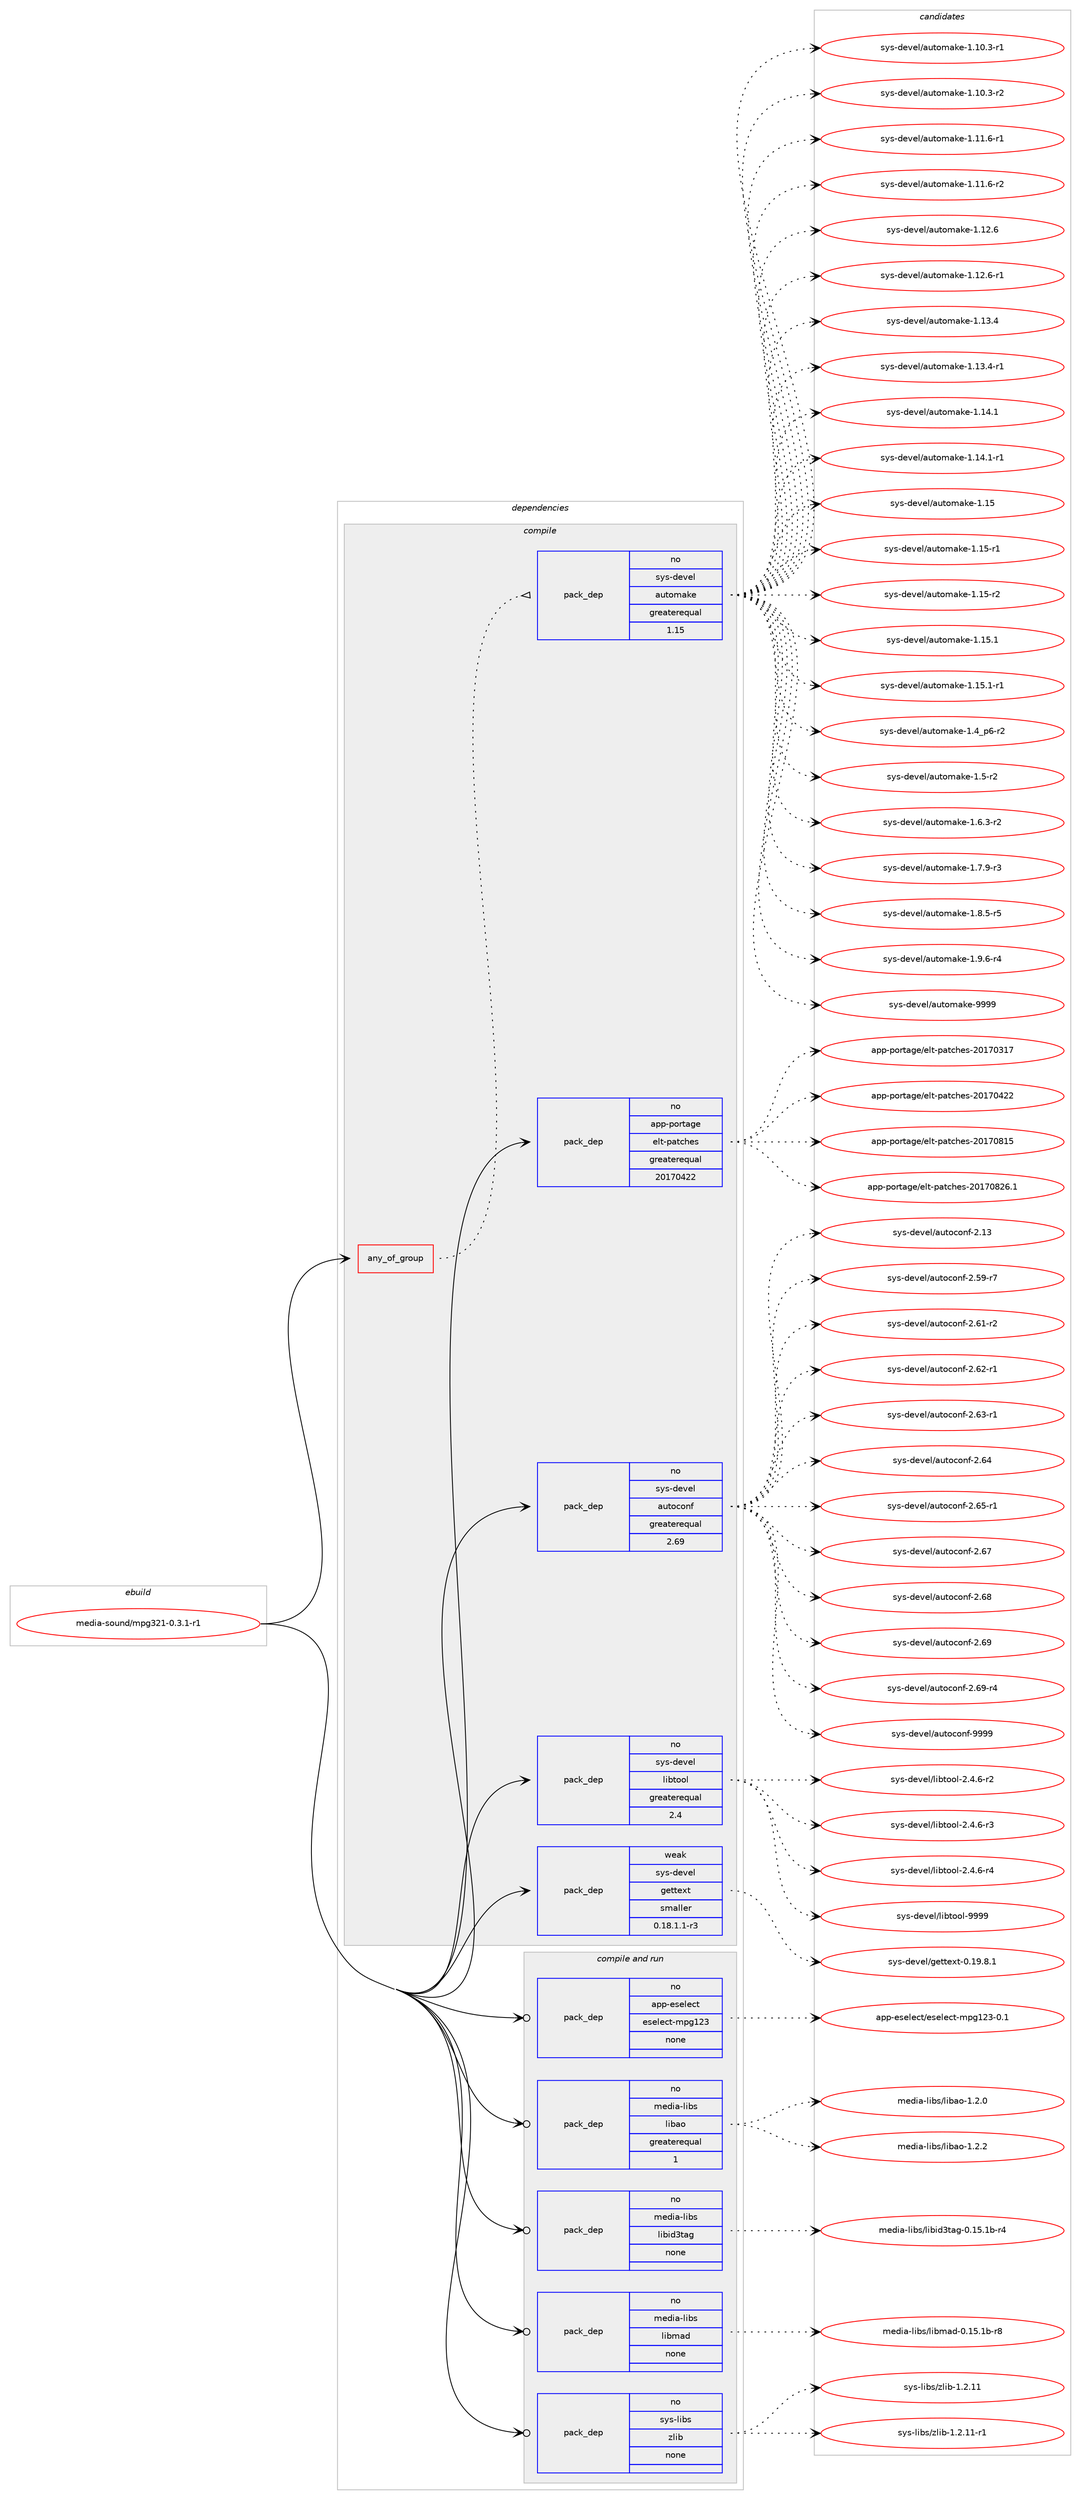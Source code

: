 digraph prolog {

# *************
# Graph options
# *************

newrank=true;
concentrate=true;
compound=true;
graph [rankdir=LR,fontname=Helvetica,fontsize=10,ranksep=1.5];#, ranksep=2.5, nodesep=0.2];
edge  [arrowhead=vee];
node  [fontname=Helvetica,fontsize=10];

# **********
# The ebuild
# **********

subgraph cluster_leftcol {
color=gray;
rank=same;
label=<<i>ebuild</i>>;
id [label="media-sound/mpg321-0.3.1-r1", color=red, width=4, href="../media-sound/mpg321-0.3.1-r1.svg"];
}

# ****************
# The dependencies
# ****************

subgraph cluster_midcol {
color=gray;
label=<<i>dependencies</i>>;
subgraph cluster_compile {
fillcolor="#eeeeee";
style=filled;
label=<<i>compile</i>>;
subgraph any6029 {
dependency384021 [label=<<TABLE BORDER="0" CELLBORDER="1" CELLSPACING="0" CELLPADDING="4"><TR><TD CELLPADDING="10">any_of_group</TD></TR></TABLE>>, shape=none, color=red];subgraph pack283557 {
dependency384022 [label=<<TABLE BORDER="0" CELLBORDER="1" CELLSPACING="0" CELLPADDING="4" WIDTH="220"><TR><TD ROWSPAN="6" CELLPADDING="30">pack_dep</TD></TR><TR><TD WIDTH="110">no</TD></TR><TR><TD>sys-devel</TD></TR><TR><TD>automake</TD></TR><TR><TD>greaterequal</TD></TR><TR><TD>1.15</TD></TR></TABLE>>, shape=none, color=blue];
}
dependency384021:e -> dependency384022:w [weight=20,style="dotted",arrowhead="oinv"];
}
id:e -> dependency384021:w [weight=20,style="solid",arrowhead="vee"];
subgraph pack283558 {
dependency384023 [label=<<TABLE BORDER="0" CELLBORDER="1" CELLSPACING="0" CELLPADDING="4" WIDTH="220"><TR><TD ROWSPAN="6" CELLPADDING="30">pack_dep</TD></TR><TR><TD WIDTH="110">no</TD></TR><TR><TD>app-portage</TD></TR><TR><TD>elt-patches</TD></TR><TR><TD>greaterequal</TD></TR><TR><TD>20170422</TD></TR></TABLE>>, shape=none, color=blue];
}
id:e -> dependency384023:w [weight=20,style="solid",arrowhead="vee"];
subgraph pack283559 {
dependency384024 [label=<<TABLE BORDER="0" CELLBORDER="1" CELLSPACING="0" CELLPADDING="4" WIDTH="220"><TR><TD ROWSPAN="6" CELLPADDING="30">pack_dep</TD></TR><TR><TD WIDTH="110">no</TD></TR><TR><TD>sys-devel</TD></TR><TR><TD>autoconf</TD></TR><TR><TD>greaterequal</TD></TR><TR><TD>2.69</TD></TR></TABLE>>, shape=none, color=blue];
}
id:e -> dependency384024:w [weight=20,style="solid",arrowhead="vee"];
subgraph pack283560 {
dependency384025 [label=<<TABLE BORDER="0" CELLBORDER="1" CELLSPACING="0" CELLPADDING="4" WIDTH="220"><TR><TD ROWSPAN="6" CELLPADDING="30">pack_dep</TD></TR><TR><TD WIDTH="110">no</TD></TR><TR><TD>sys-devel</TD></TR><TR><TD>libtool</TD></TR><TR><TD>greaterequal</TD></TR><TR><TD>2.4</TD></TR></TABLE>>, shape=none, color=blue];
}
id:e -> dependency384025:w [weight=20,style="solid",arrowhead="vee"];
subgraph pack283561 {
dependency384026 [label=<<TABLE BORDER="0" CELLBORDER="1" CELLSPACING="0" CELLPADDING="4" WIDTH="220"><TR><TD ROWSPAN="6" CELLPADDING="30">pack_dep</TD></TR><TR><TD WIDTH="110">weak</TD></TR><TR><TD>sys-devel</TD></TR><TR><TD>gettext</TD></TR><TR><TD>smaller</TD></TR><TR><TD>0.18.1.1-r3</TD></TR></TABLE>>, shape=none, color=blue];
}
id:e -> dependency384026:w [weight=20,style="solid",arrowhead="vee"];
}
subgraph cluster_compileandrun {
fillcolor="#eeeeee";
style=filled;
label=<<i>compile and run</i>>;
subgraph pack283562 {
dependency384027 [label=<<TABLE BORDER="0" CELLBORDER="1" CELLSPACING="0" CELLPADDING="4" WIDTH="220"><TR><TD ROWSPAN="6" CELLPADDING="30">pack_dep</TD></TR><TR><TD WIDTH="110">no</TD></TR><TR><TD>app-eselect</TD></TR><TR><TD>eselect-mpg123</TD></TR><TR><TD>none</TD></TR><TR><TD></TD></TR></TABLE>>, shape=none, color=blue];
}
id:e -> dependency384027:w [weight=20,style="solid",arrowhead="odotvee"];
subgraph pack283563 {
dependency384028 [label=<<TABLE BORDER="0" CELLBORDER="1" CELLSPACING="0" CELLPADDING="4" WIDTH="220"><TR><TD ROWSPAN="6" CELLPADDING="30">pack_dep</TD></TR><TR><TD WIDTH="110">no</TD></TR><TR><TD>media-libs</TD></TR><TR><TD>libao</TD></TR><TR><TD>greaterequal</TD></TR><TR><TD>1</TD></TR></TABLE>>, shape=none, color=blue];
}
id:e -> dependency384028:w [weight=20,style="solid",arrowhead="odotvee"];
subgraph pack283564 {
dependency384029 [label=<<TABLE BORDER="0" CELLBORDER="1" CELLSPACING="0" CELLPADDING="4" WIDTH="220"><TR><TD ROWSPAN="6" CELLPADDING="30">pack_dep</TD></TR><TR><TD WIDTH="110">no</TD></TR><TR><TD>media-libs</TD></TR><TR><TD>libid3tag</TD></TR><TR><TD>none</TD></TR><TR><TD></TD></TR></TABLE>>, shape=none, color=blue];
}
id:e -> dependency384029:w [weight=20,style="solid",arrowhead="odotvee"];
subgraph pack283565 {
dependency384030 [label=<<TABLE BORDER="0" CELLBORDER="1" CELLSPACING="0" CELLPADDING="4" WIDTH="220"><TR><TD ROWSPAN="6" CELLPADDING="30">pack_dep</TD></TR><TR><TD WIDTH="110">no</TD></TR><TR><TD>media-libs</TD></TR><TR><TD>libmad</TD></TR><TR><TD>none</TD></TR><TR><TD></TD></TR></TABLE>>, shape=none, color=blue];
}
id:e -> dependency384030:w [weight=20,style="solid",arrowhead="odotvee"];
subgraph pack283566 {
dependency384031 [label=<<TABLE BORDER="0" CELLBORDER="1" CELLSPACING="0" CELLPADDING="4" WIDTH="220"><TR><TD ROWSPAN="6" CELLPADDING="30">pack_dep</TD></TR><TR><TD WIDTH="110">no</TD></TR><TR><TD>sys-libs</TD></TR><TR><TD>zlib</TD></TR><TR><TD>none</TD></TR><TR><TD></TD></TR></TABLE>>, shape=none, color=blue];
}
id:e -> dependency384031:w [weight=20,style="solid",arrowhead="odotvee"];
}
subgraph cluster_run {
fillcolor="#eeeeee";
style=filled;
label=<<i>run</i>>;
}
}

# **************
# The candidates
# **************

subgraph cluster_choices {
rank=same;
color=gray;
label=<<i>candidates</i>>;

subgraph choice283557 {
color=black;
nodesep=1;
choice11512111545100101118101108479711711611110997107101454946494846514511449 [label="sys-devel/automake-1.10.3-r1", color=red, width=4,href="../sys-devel/automake-1.10.3-r1.svg"];
choice11512111545100101118101108479711711611110997107101454946494846514511450 [label="sys-devel/automake-1.10.3-r2", color=red, width=4,href="../sys-devel/automake-1.10.3-r2.svg"];
choice11512111545100101118101108479711711611110997107101454946494946544511449 [label="sys-devel/automake-1.11.6-r1", color=red, width=4,href="../sys-devel/automake-1.11.6-r1.svg"];
choice11512111545100101118101108479711711611110997107101454946494946544511450 [label="sys-devel/automake-1.11.6-r2", color=red, width=4,href="../sys-devel/automake-1.11.6-r2.svg"];
choice1151211154510010111810110847971171161111099710710145494649504654 [label="sys-devel/automake-1.12.6", color=red, width=4,href="../sys-devel/automake-1.12.6.svg"];
choice11512111545100101118101108479711711611110997107101454946495046544511449 [label="sys-devel/automake-1.12.6-r1", color=red, width=4,href="../sys-devel/automake-1.12.6-r1.svg"];
choice1151211154510010111810110847971171161111099710710145494649514652 [label="sys-devel/automake-1.13.4", color=red, width=4,href="../sys-devel/automake-1.13.4.svg"];
choice11512111545100101118101108479711711611110997107101454946495146524511449 [label="sys-devel/automake-1.13.4-r1", color=red, width=4,href="../sys-devel/automake-1.13.4-r1.svg"];
choice1151211154510010111810110847971171161111099710710145494649524649 [label="sys-devel/automake-1.14.1", color=red, width=4,href="../sys-devel/automake-1.14.1.svg"];
choice11512111545100101118101108479711711611110997107101454946495246494511449 [label="sys-devel/automake-1.14.1-r1", color=red, width=4,href="../sys-devel/automake-1.14.1-r1.svg"];
choice115121115451001011181011084797117116111109971071014549464953 [label="sys-devel/automake-1.15", color=red, width=4,href="../sys-devel/automake-1.15.svg"];
choice1151211154510010111810110847971171161111099710710145494649534511449 [label="sys-devel/automake-1.15-r1", color=red, width=4,href="../sys-devel/automake-1.15-r1.svg"];
choice1151211154510010111810110847971171161111099710710145494649534511450 [label="sys-devel/automake-1.15-r2", color=red, width=4,href="../sys-devel/automake-1.15-r2.svg"];
choice1151211154510010111810110847971171161111099710710145494649534649 [label="sys-devel/automake-1.15.1", color=red, width=4,href="../sys-devel/automake-1.15.1.svg"];
choice11512111545100101118101108479711711611110997107101454946495346494511449 [label="sys-devel/automake-1.15.1-r1", color=red, width=4,href="../sys-devel/automake-1.15.1-r1.svg"];
choice115121115451001011181011084797117116111109971071014549465295112544511450 [label="sys-devel/automake-1.4_p6-r2", color=red, width=4,href="../sys-devel/automake-1.4_p6-r2.svg"];
choice11512111545100101118101108479711711611110997107101454946534511450 [label="sys-devel/automake-1.5-r2", color=red, width=4,href="../sys-devel/automake-1.5-r2.svg"];
choice115121115451001011181011084797117116111109971071014549465446514511450 [label="sys-devel/automake-1.6.3-r2", color=red, width=4,href="../sys-devel/automake-1.6.3-r2.svg"];
choice115121115451001011181011084797117116111109971071014549465546574511451 [label="sys-devel/automake-1.7.9-r3", color=red, width=4,href="../sys-devel/automake-1.7.9-r3.svg"];
choice115121115451001011181011084797117116111109971071014549465646534511453 [label="sys-devel/automake-1.8.5-r5", color=red, width=4,href="../sys-devel/automake-1.8.5-r5.svg"];
choice115121115451001011181011084797117116111109971071014549465746544511452 [label="sys-devel/automake-1.9.6-r4", color=red, width=4,href="../sys-devel/automake-1.9.6-r4.svg"];
choice115121115451001011181011084797117116111109971071014557575757 [label="sys-devel/automake-9999", color=red, width=4,href="../sys-devel/automake-9999.svg"];
dependency384022:e -> choice11512111545100101118101108479711711611110997107101454946494846514511449:w [style=dotted,weight="100"];
dependency384022:e -> choice11512111545100101118101108479711711611110997107101454946494846514511450:w [style=dotted,weight="100"];
dependency384022:e -> choice11512111545100101118101108479711711611110997107101454946494946544511449:w [style=dotted,weight="100"];
dependency384022:e -> choice11512111545100101118101108479711711611110997107101454946494946544511450:w [style=dotted,weight="100"];
dependency384022:e -> choice1151211154510010111810110847971171161111099710710145494649504654:w [style=dotted,weight="100"];
dependency384022:e -> choice11512111545100101118101108479711711611110997107101454946495046544511449:w [style=dotted,weight="100"];
dependency384022:e -> choice1151211154510010111810110847971171161111099710710145494649514652:w [style=dotted,weight="100"];
dependency384022:e -> choice11512111545100101118101108479711711611110997107101454946495146524511449:w [style=dotted,weight="100"];
dependency384022:e -> choice1151211154510010111810110847971171161111099710710145494649524649:w [style=dotted,weight="100"];
dependency384022:e -> choice11512111545100101118101108479711711611110997107101454946495246494511449:w [style=dotted,weight="100"];
dependency384022:e -> choice115121115451001011181011084797117116111109971071014549464953:w [style=dotted,weight="100"];
dependency384022:e -> choice1151211154510010111810110847971171161111099710710145494649534511449:w [style=dotted,weight="100"];
dependency384022:e -> choice1151211154510010111810110847971171161111099710710145494649534511450:w [style=dotted,weight="100"];
dependency384022:e -> choice1151211154510010111810110847971171161111099710710145494649534649:w [style=dotted,weight="100"];
dependency384022:e -> choice11512111545100101118101108479711711611110997107101454946495346494511449:w [style=dotted,weight="100"];
dependency384022:e -> choice115121115451001011181011084797117116111109971071014549465295112544511450:w [style=dotted,weight="100"];
dependency384022:e -> choice11512111545100101118101108479711711611110997107101454946534511450:w [style=dotted,weight="100"];
dependency384022:e -> choice115121115451001011181011084797117116111109971071014549465446514511450:w [style=dotted,weight="100"];
dependency384022:e -> choice115121115451001011181011084797117116111109971071014549465546574511451:w [style=dotted,weight="100"];
dependency384022:e -> choice115121115451001011181011084797117116111109971071014549465646534511453:w [style=dotted,weight="100"];
dependency384022:e -> choice115121115451001011181011084797117116111109971071014549465746544511452:w [style=dotted,weight="100"];
dependency384022:e -> choice115121115451001011181011084797117116111109971071014557575757:w [style=dotted,weight="100"];
}
subgraph choice283558 {
color=black;
nodesep=1;
choice97112112451121111141169710310147101108116451129711699104101115455048495548514955 [label="app-portage/elt-patches-20170317", color=red, width=4,href="../app-portage/elt-patches-20170317.svg"];
choice97112112451121111141169710310147101108116451129711699104101115455048495548525050 [label="app-portage/elt-patches-20170422", color=red, width=4,href="../app-portage/elt-patches-20170422.svg"];
choice97112112451121111141169710310147101108116451129711699104101115455048495548564953 [label="app-portage/elt-patches-20170815", color=red, width=4,href="../app-portage/elt-patches-20170815.svg"];
choice971121124511211111411697103101471011081164511297116991041011154550484955485650544649 [label="app-portage/elt-patches-20170826.1", color=red, width=4,href="../app-portage/elt-patches-20170826.1.svg"];
dependency384023:e -> choice97112112451121111141169710310147101108116451129711699104101115455048495548514955:w [style=dotted,weight="100"];
dependency384023:e -> choice97112112451121111141169710310147101108116451129711699104101115455048495548525050:w [style=dotted,weight="100"];
dependency384023:e -> choice97112112451121111141169710310147101108116451129711699104101115455048495548564953:w [style=dotted,weight="100"];
dependency384023:e -> choice971121124511211111411697103101471011081164511297116991041011154550484955485650544649:w [style=dotted,weight="100"];
}
subgraph choice283559 {
color=black;
nodesep=1;
choice115121115451001011181011084797117116111991111101024550464951 [label="sys-devel/autoconf-2.13", color=red, width=4,href="../sys-devel/autoconf-2.13.svg"];
choice1151211154510010111810110847971171161119911111010245504653574511455 [label="sys-devel/autoconf-2.59-r7", color=red, width=4,href="../sys-devel/autoconf-2.59-r7.svg"];
choice1151211154510010111810110847971171161119911111010245504654494511450 [label="sys-devel/autoconf-2.61-r2", color=red, width=4,href="../sys-devel/autoconf-2.61-r2.svg"];
choice1151211154510010111810110847971171161119911111010245504654504511449 [label="sys-devel/autoconf-2.62-r1", color=red, width=4,href="../sys-devel/autoconf-2.62-r1.svg"];
choice1151211154510010111810110847971171161119911111010245504654514511449 [label="sys-devel/autoconf-2.63-r1", color=red, width=4,href="../sys-devel/autoconf-2.63-r1.svg"];
choice115121115451001011181011084797117116111991111101024550465452 [label="sys-devel/autoconf-2.64", color=red, width=4,href="../sys-devel/autoconf-2.64.svg"];
choice1151211154510010111810110847971171161119911111010245504654534511449 [label="sys-devel/autoconf-2.65-r1", color=red, width=4,href="../sys-devel/autoconf-2.65-r1.svg"];
choice115121115451001011181011084797117116111991111101024550465455 [label="sys-devel/autoconf-2.67", color=red, width=4,href="../sys-devel/autoconf-2.67.svg"];
choice115121115451001011181011084797117116111991111101024550465456 [label="sys-devel/autoconf-2.68", color=red, width=4,href="../sys-devel/autoconf-2.68.svg"];
choice115121115451001011181011084797117116111991111101024550465457 [label="sys-devel/autoconf-2.69", color=red, width=4,href="../sys-devel/autoconf-2.69.svg"];
choice1151211154510010111810110847971171161119911111010245504654574511452 [label="sys-devel/autoconf-2.69-r4", color=red, width=4,href="../sys-devel/autoconf-2.69-r4.svg"];
choice115121115451001011181011084797117116111991111101024557575757 [label="sys-devel/autoconf-9999", color=red, width=4,href="../sys-devel/autoconf-9999.svg"];
dependency384024:e -> choice115121115451001011181011084797117116111991111101024550464951:w [style=dotted,weight="100"];
dependency384024:e -> choice1151211154510010111810110847971171161119911111010245504653574511455:w [style=dotted,weight="100"];
dependency384024:e -> choice1151211154510010111810110847971171161119911111010245504654494511450:w [style=dotted,weight="100"];
dependency384024:e -> choice1151211154510010111810110847971171161119911111010245504654504511449:w [style=dotted,weight="100"];
dependency384024:e -> choice1151211154510010111810110847971171161119911111010245504654514511449:w [style=dotted,weight="100"];
dependency384024:e -> choice115121115451001011181011084797117116111991111101024550465452:w [style=dotted,weight="100"];
dependency384024:e -> choice1151211154510010111810110847971171161119911111010245504654534511449:w [style=dotted,weight="100"];
dependency384024:e -> choice115121115451001011181011084797117116111991111101024550465455:w [style=dotted,weight="100"];
dependency384024:e -> choice115121115451001011181011084797117116111991111101024550465456:w [style=dotted,weight="100"];
dependency384024:e -> choice115121115451001011181011084797117116111991111101024550465457:w [style=dotted,weight="100"];
dependency384024:e -> choice1151211154510010111810110847971171161119911111010245504654574511452:w [style=dotted,weight="100"];
dependency384024:e -> choice115121115451001011181011084797117116111991111101024557575757:w [style=dotted,weight="100"];
}
subgraph choice283560 {
color=black;
nodesep=1;
choice1151211154510010111810110847108105981161111111084550465246544511450 [label="sys-devel/libtool-2.4.6-r2", color=red, width=4,href="../sys-devel/libtool-2.4.6-r2.svg"];
choice1151211154510010111810110847108105981161111111084550465246544511451 [label="sys-devel/libtool-2.4.6-r3", color=red, width=4,href="../sys-devel/libtool-2.4.6-r3.svg"];
choice1151211154510010111810110847108105981161111111084550465246544511452 [label="sys-devel/libtool-2.4.6-r4", color=red, width=4,href="../sys-devel/libtool-2.4.6-r4.svg"];
choice1151211154510010111810110847108105981161111111084557575757 [label="sys-devel/libtool-9999", color=red, width=4,href="../sys-devel/libtool-9999.svg"];
dependency384025:e -> choice1151211154510010111810110847108105981161111111084550465246544511450:w [style=dotted,weight="100"];
dependency384025:e -> choice1151211154510010111810110847108105981161111111084550465246544511451:w [style=dotted,weight="100"];
dependency384025:e -> choice1151211154510010111810110847108105981161111111084550465246544511452:w [style=dotted,weight="100"];
dependency384025:e -> choice1151211154510010111810110847108105981161111111084557575757:w [style=dotted,weight="100"];
}
subgraph choice283561 {
color=black;
nodesep=1;
choice1151211154510010111810110847103101116116101120116454846495746564649 [label="sys-devel/gettext-0.19.8.1", color=red, width=4,href="../sys-devel/gettext-0.19.8.1.svg"];
dependency384026:e -> choice1151211154510010111810110847103101116116101120116454846495746564649:w [style=dotted,weight="100"];
}
subgraph choice283562 {
color=black;
nodesep=1;
choice97112112451011151011081019911647101115101108101991164510911210349505145484649 [label="app-eselect/eselect-mpg123-0.1", color=red, width=4,href="../app-eselect/eselect-mpg123-0.1.svg"];
dependency384027:e -> choice97112112451011151011081019911647101115101108101991164510911210349505145484649:w [style=dotted,weight="100"];
}
subgraph choice283563 {
color=black;
nodesep=1;
choice109101100105974510810598115471081059897111454946504648 [label="media-libs/libao-1.2.0", color=red, width=4,href="../media-libs/libao-1.2.0.svg"];
choice109101100105974510810598115471081059897111454946504650 [label="media-libs/libao-1.2.2", color=red, width=4,href="../media-libs/libao-1.2.2.svg"];
dependency384028:e -> choice109101100105974510810598115471081059897111454946504648:w [style=dotted,weight="100"];
dependency384028:e -> choice109101100105974510810598115471081059897111454946504650:w [style=dotted,weight="100"];
}
subgraph choice283564 {
color=black;
nodesep=1;
choice1091011001059745108105981154710810598105100511169710345484649534649984511452 [label="media-libs/libid3tag-0.15.1b-r4", color=red, width=4,href="../media-libs/libid3tag-0.15.1b-r4.svg"];
dependency384029:e -> choice1091011001059745108105981154710810598105100511169710345484649534649984511452:w [style=dotted,weight="100"];
}
subgraph choice283565 {
color=black;
nodesep=1;
choice10910110010597451081059811547108105981099710045484649534649984511456 [label="media-libs/libmad-0.15.1b-r8", color=red, width=4,href="../media-libs/libmad-0.15.1b-r8.svg"];
dependency384030:e -> choice10910110010597451081059811547108105981099710045484649534649984511456:w [style=dotted,weight="100"];
}
subgraph choice283566 {
color=black;
nodesep=1;
choice1151211154510810598115471221081059845494650464949 [label="sys-libs/zlib-1.2.11", color=red, width=4,href="../sys-libs/zlib-1.2.11.svg"];
choice11512111545108105981154712210810598454946504649494511449 [label="sys-libs/zlib-1.2.11-r1", color=red, width=4,href="../sys-libs/zlib-1.2.11-r1.svg"];
dependency384031:e -> choice1151211154510810598115471221081059845494650464949:w [style=dotted,weight="100"];
dependency384031:e -> choice11512111545108105981154712210810598454946504649494511449:w [style=dotted,weight="100"];
}
}

}

